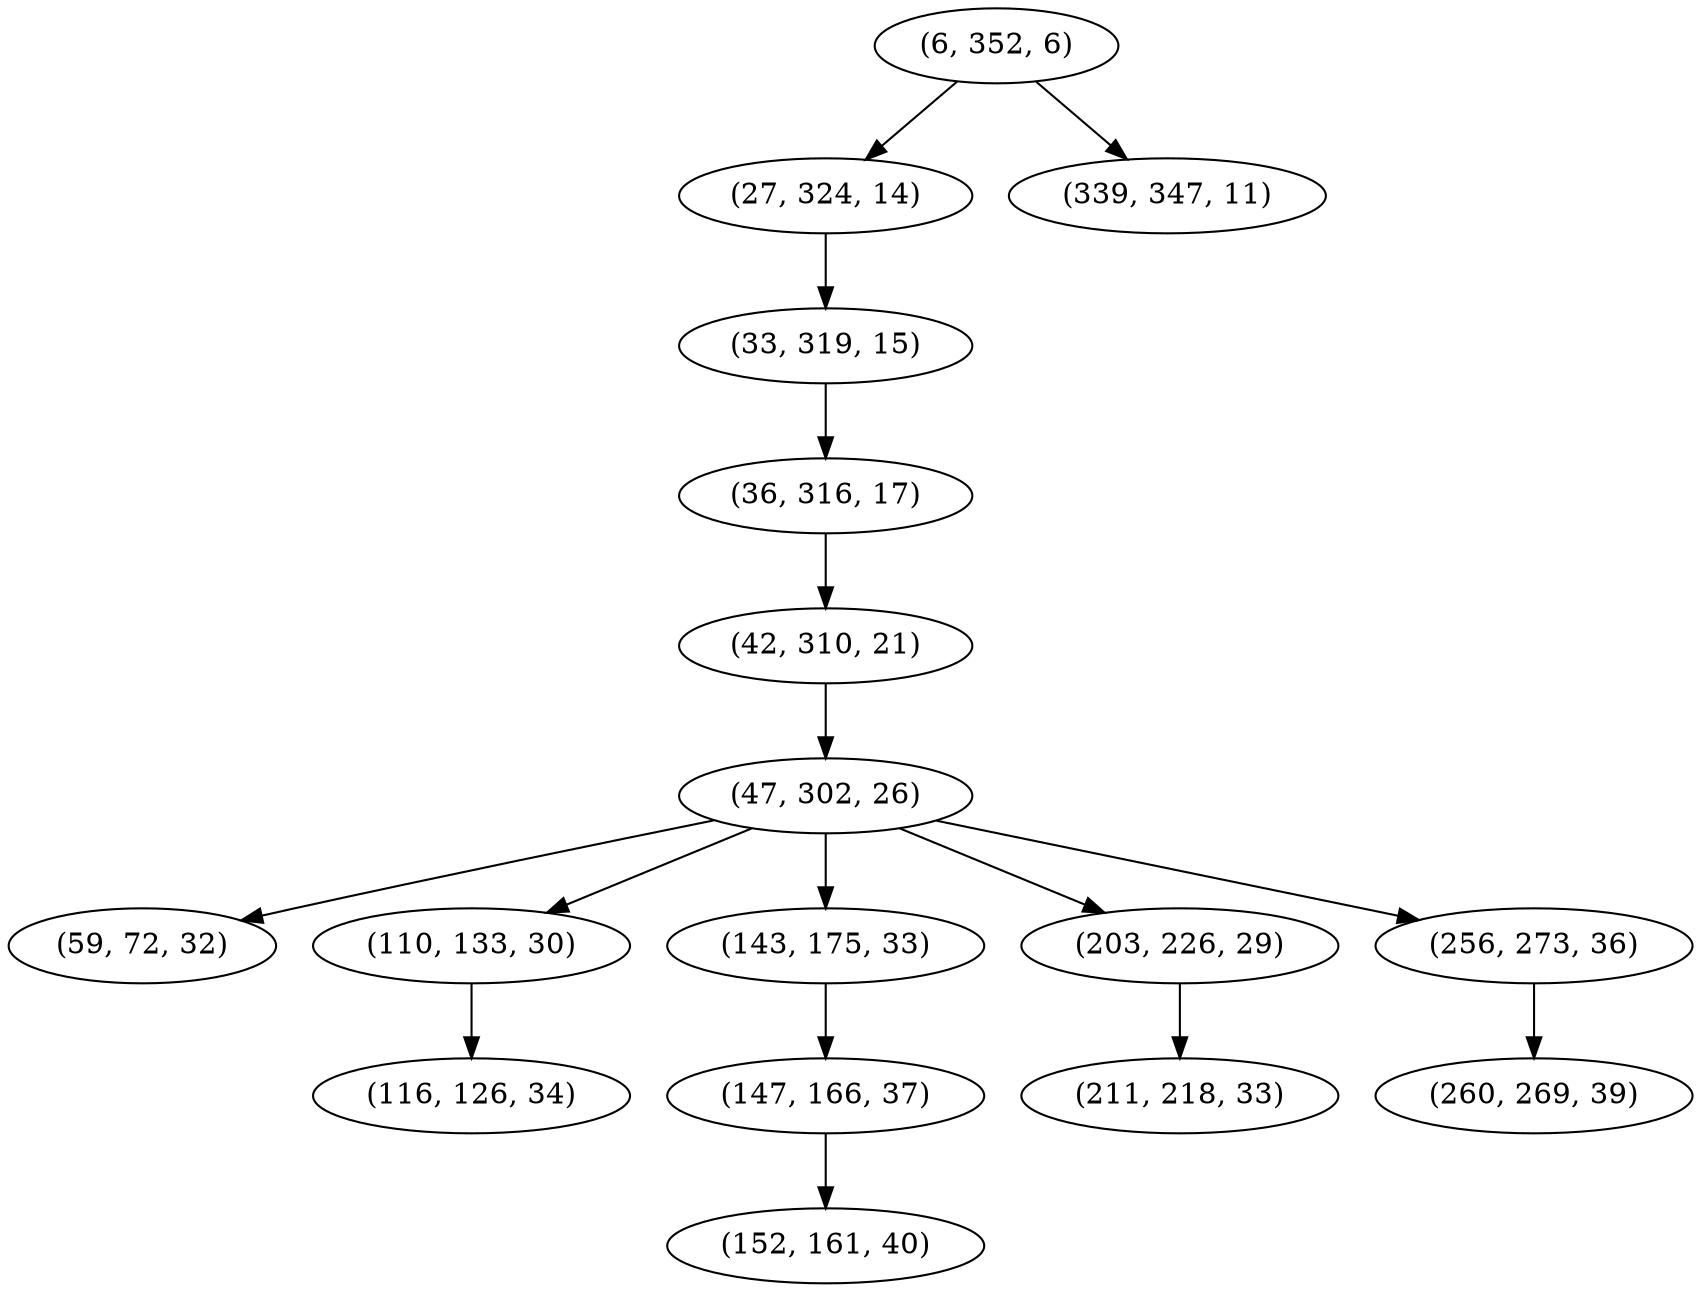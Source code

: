 digraph tree {
    "(6, 352, 6)";
    "(27, 324, 14)";
    "(33, 319, 15)";
    "(36, 316, 17)";
    "(42, 310, 21)";
    "(47, 302, 26)";
    "(59, 72, 32)";
    "(110, 133, 30)";
    "(116, 126, 34)";
    "(143, 175, 33)";
    "(147, 166, 37)";
    "(152, 161, 40)";
    "(203, 226, 29)";
    "(211, 218, 33)";
    "(256, 273, 36)";
    "(260, 269, 39)";
    "(339, 347, 11)";
    "(6, 352, 6)" -> "(27, 324, 14)";
    "(6, 352, 6)" -> "(339, 347, 11)";
    "(27, 324, 14)" -> "(33, 319, 15)";
    "(33, 319, 15)" -> "(36, 316, 17)";
    "(36, 316, 17)" -> "(42, 310, 21)";
    "(42, 310, 21)" -> "(47, 302, 26)";
    "(47, 302, 26)" -> "(59, 72, 32)";
    "(47, 302, 26)" -> "(110, 133, 30)";
    "(47, 302, 26)" -> "(143, 175, 33)";
    "(47, 302, 26)" -> "(203, 226, 29)";
    "(47, 302, 26)" -> "(256, 273, 36)";
    "(110, 133, 30)" -> "(116, 126, 34)";
    "(143, 175, 33)" -> "(147, 166, 37)";
    "(147, 166, 37)" -> "(152, 161, 40)";
    "(203, 226, 29)" -> "(211, 218, 33)";
    "(256, 273, 36)" -> "(260, 269, 39)";
}
